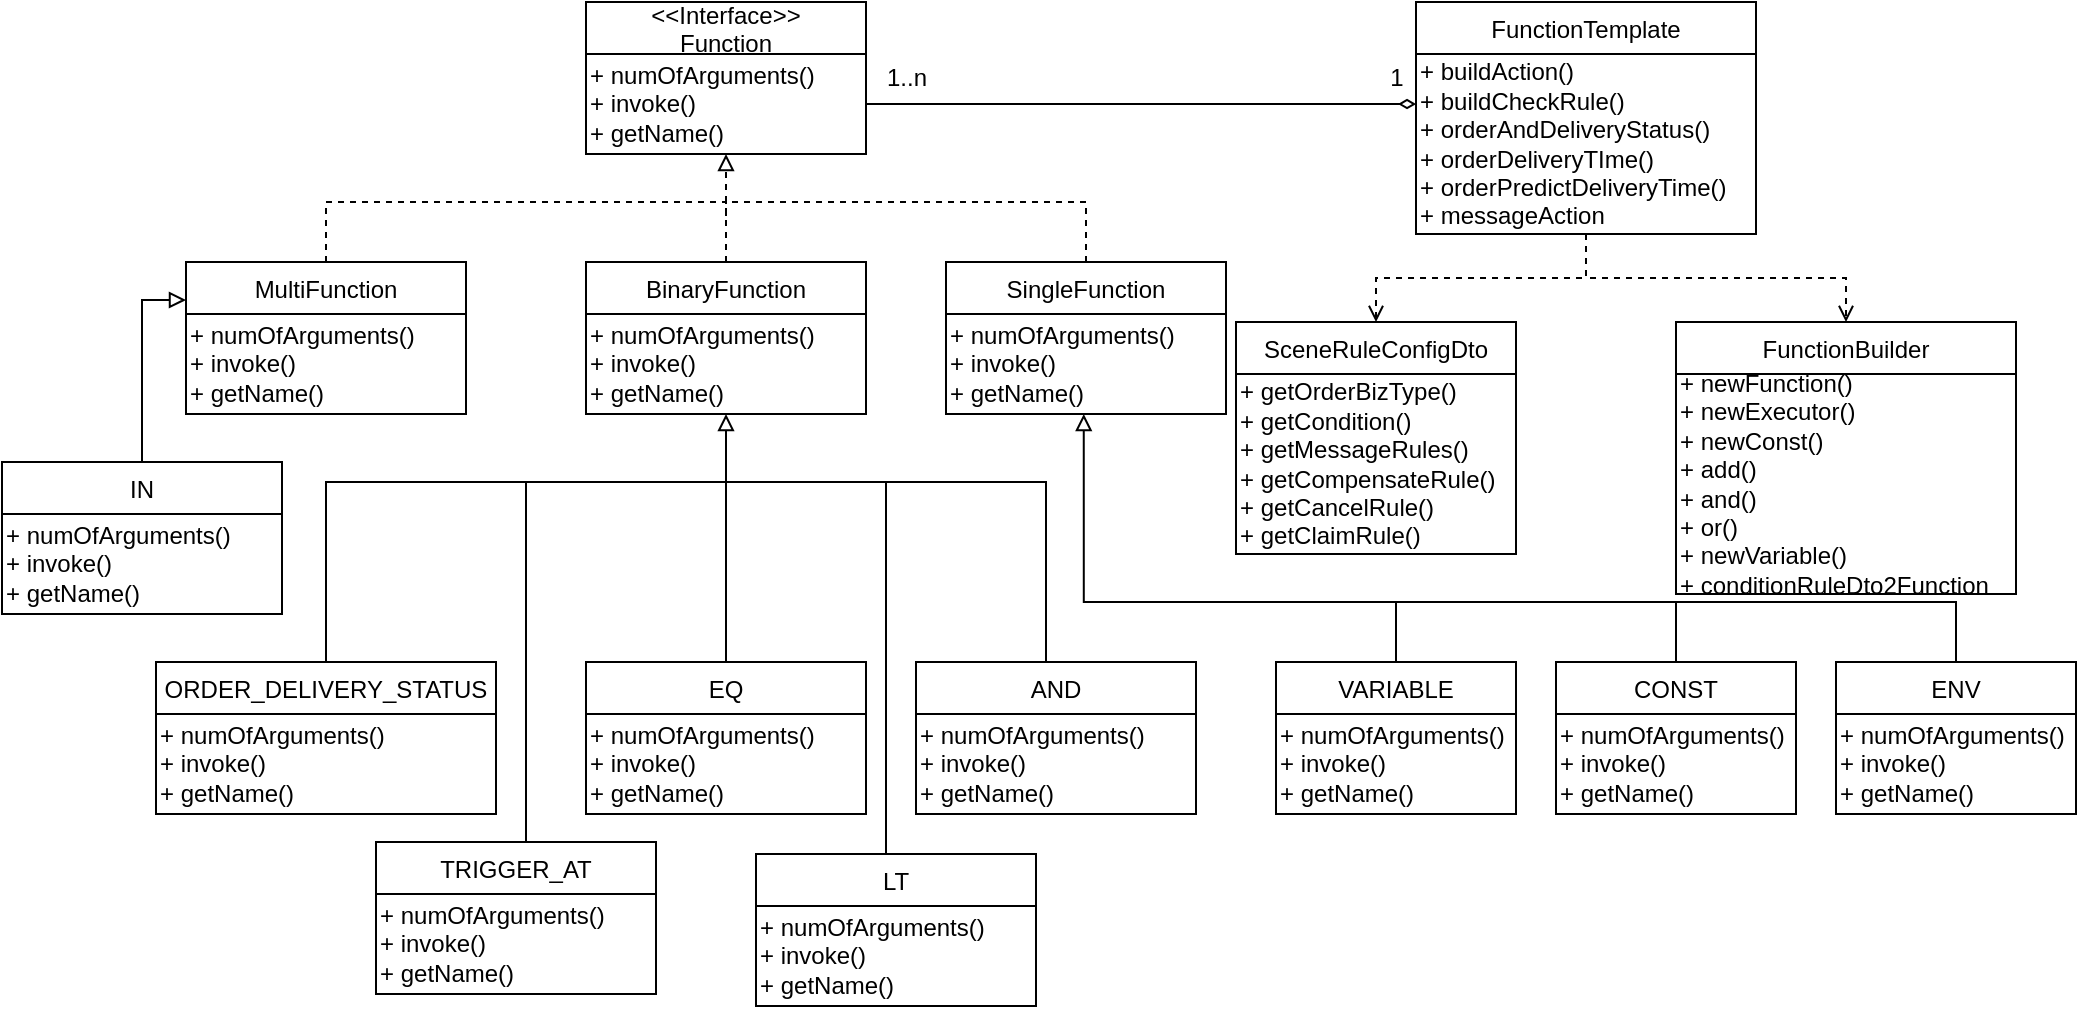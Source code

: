 <mxfile version="12.6.5" type="device"><diagram id="uafdnVSmAj72bEtTyzRu" name="第 1 页"><mxGraphModel dx="1730" dy="1012" grid="1" gridSize="10" guides="1" tooltips="1" connect="1" arrows="1" fold="1" page="1" pageScale="1" pageWidth="827" pageHeight="1169" math="0" shadow="0"><root><mxCell id="0"/><mxCell id="1" parent="0"/><mxCell id="51Onu0eeB1iIW1nSgeEm-5" value="&lt;&lt;Interface&gt;&gt;&#10;Function" style="swimlane;fontStyle=0;childLayout=stackLayout;horizontal=1;startSize=26;fillColor=none;horizontalStack=0;resizeParent=1;resizeParentMax=0;resizeLast=0;collapsible=1;marginBottom=0;" vertex="1" parent="1"><mxGeometry x="635" y="120" width="140" height="76" as="geometry"/></mxCell><mxCell id="51Onu0eeB1iIW1nSgeEm-9" value="+ numOfArguments()&lt;br&gt;+ invoke()&lt;br&gt;+ getName()" style="text;html=1;align=left;verticalAlign=middle;resizable=0;points=[];autosize=1;" vertex="1" parent="51Onu0eeB1iIW1nSgeEm-5"><mxGeometry y="26" width="140" height="50" as="geometry"/></mxCell><mxCell id="51Onu0eeB1iIW1nSgeEm-55" style="edgeStyle=orthogonalEdgeStyle;rounded=0;orthogonalLoop=1;jettySize=auto;html=1;endArrow=none;endFill=0;" edge="1" parent="1" source="51Onu0eeB1iIW1nSgeEm-10"><mxGeometry relative="1" as="geometry"><mxPoint x="705" y="360" as="targetPoint"/><Array as="points"><mxPoint x="865" y="360"/></Array></mxGeometry></mxCell><mxCell id="51Onu0eeB1iIW1nSgeEm-10" value="AND" style="swimlane;fontStyle=0;childLayout=stackLayout;horizontal=1;startSize=26;fillColor=none;horizontalStack=0;resizeParent=1;resizeParentMax=0;resizeLast=0;collapsible=1;marginBottom=0;" vertex="1" parent="1"><mxGeometry x="800" y="450" width="140" height="76" as="geometry"/></mxCell><mxCell id="51Onu0eeB1iIW1nSgeEm-11" value="+ numOfArguments()&lt;br&gt;+ invoke()&lt;br&gt;+ getName()" style="text;html=1;align=left;verticalAlign=middle;resizable=0;points=[];autosize=1;" vertex="1" parent="51Onu0eeB1iIW1nSgeEm-10"><mxGeometry y="26" width="140" height="50" as="geometry"/></mxCell><mxCell id="51Onu0eeB1iIW1nSgeEm-46" style="edgeStyle=orthogonalEdgeStyle;rounded=0;orthogonalLoop=1;jettySize=auto;html=1;dashed=1;endArrow=block;endFill=0;" edge="1" parent="1" source="51Onu0eeB1iIW1nSgeEm-12" target="51Onu0eeB1iIW1nSgeEm-9"><mxGeometry relative="1" as="geometry"/></mxCell><mxCell id="51Onu0eeB1iIW1nSgeEm-12" value="BinaryFunction" style="swimlane;fontStyle=0;childLayout=stackLayout;horizontal=1;startSize=26;fillColor=none;horizontalStack=0;resizeParent=1;resizeParentMax=0;resizeLast=0;collapsible=1;marginBottom=0;" vertex="1" parent="1"><mxGeometry x="635" y="250" width="140" height="76" as="geometry"/></mxCell><mxCell id="51Onu0eeB1iIW1nSgeEm-13" value="+ numOfArguments()&lt;br&gt;+ invoke()&lt;br&gt;+ getName()" style="text;html=1;align=left;verticalAlign=middle;resizable=0;points=[];autosize=1;" vertex="1" parent="51Onu0eeB1iIW1nSgeEm-12"><mxGeometry y="26" width="140" height="50" as="geometry"/></mxCell><mxCell id="51Onu0eeB1iIW1nSgeEm-48" style="edgeStyle=orthogonalEdgeStyle;rounded=0;orthogonalLoop=1;jettySize=auto;html=1;dashed=1;endArrow=none;endFill=0;" edge="1" parent="1"><mxGeometry relative="1" as="geometry"><mxPoint x="705" y="230" as="targetPoint"/><mxPoint x="505" y="250" as="sourcePoint"/><Array as="points"><mxPoint x="505" y="220"/><mxPoint x="705" y="220"/></Array></mxGeometry></mxCell><mxCell id="51Onu0eeB1iIW1nSgeEm-49" style="edgeStyle=orthogonalEdgeStyle;rounded=0;orthogonalLoop=1;jettySize=auto;html=1;dashed=1;endArrow=none;endFill=0;" edge="1" parent="1"><mxGeometry relative="1" as="geometry"><mxPoint x="705" y="220" as="targetPoint"/><mxPoint x="885" y="250" as="sourcePoint"/><Array as="points"><mxPoint x="885" y="220"/></Array></mxGeometry></mxCell><mxCell id="51Onu0eeB1iIW1nSgeEm-59" style="edgeStyle=orthogonalEdgeStyle;rounded=0;orthogonalLoop=1;jettySize=auto;html=1;endArrow=none;endFill=0;" edge="1" parent="1" source="51Onu0eeB1iIW1nSgeEm-18"><mxGeometry relative="1" as="geometry"><mxPoint x="705" y="360.0" as="targetPoint"/><Array as="points"><mxPoint x="505" y="360"/></Array></mxGeometry></mxCell><mxCell id="51Onu0eeB1iIW1nSgeEm-18" value="ORDER_DELIVERY_STATUS" style="swimlane;fontStyle=0;childLayout=stackLayout;horizontal=1;startSize=26;fillColor=none;horizontalStack=0;resizeParent=1;resizeParentMax=0;resizeLast=0;collapsible=1;marginBottom=0;" vertex="1" parent="1"><mxGeometry x="420" y="450" width="170" height="76" as="geometry"/></mxCell><mxCell id="51Onu0eeB1iIW1nSgeEm-19" value="+ numOfArguments()&lt;br&gt;+ invoke()&lt;br&gt;+ getName()" style="text;html=1;align=left;verticalAlign=middle;resizable=0;points=[];autosize=1;" vertex="1" parent="51Onu0eeB1iIW1nSgeEm-18"><mxGeometry y="26" width="170" height="50" as="geometry"/></mxCell><mxCell id="51Onu0eeB1iIW1nSgeEm-56" style="edgeStyle=orthogonalEdgeStyle;rounded=0;orthogonalLoop=1;jettySize=auto;html=1;entryX=0.5;entryY=1;entryDx=0;entryDy=0;endArrow=block;endFill=0;" edge="1" parent="1" source="51Onu0eeB1iIW1nSgeEm-23" target="51Onu0eeB1iIW1nSgeEm-12"><mxGeometry relative="1" as="geometry"/></mxCell><mxCell id="51Onu0eeB1iIW1nSgeEm-23" value="EQ" style="swimlane;fontStyle=0;childLayout=stackLayout;horizontal=1;startSize=26;fillColor=none;horizontalStack=0;resizeParent=1;resizeParentMax=0;resizeLast=0;collapsible=1;marginBottom=0;" vertex="1" parent="1"><mxGeometry x="635" y="450" width="140" height="76" as="geometry"/></mxCell><mxCell id="51Onu0eeB1iIW1nSgeEm-24" value="+ numOfArguments()&lt;br&gt;+ invoke()&lt;br&gt;+ getName()" style="text;html=1;align=left;verticalAlign=middle;resizable=0;points=[];autosize=1;" vertex="1" parent="51Onu0eeB1iIW1nSgeEm-23"><mxGeometry y="26" width="140" height="50" as="geometry"/></mxCell><mxCell id="51Onu0eeB1iIW1nSgeEm-58" style="edgeStyle=orthogonalEdgeStyle;rounded=0;orthogonalLoop=1;jettySize=auto;html=1;endArrow=none;endFill=0;" edge="1" parent="1" source="51Onu0eeB1iIW1nSgeEm-25"><mxGeometry relative="1" as="geometry"><mxPoint x="785" y="360" as="targetPoint"/><Array as="points"><mxPoint x="785" y="470"/><mxPoint x="785" y="470"/></Array></mxGeometry></mxCell><mxCell id="51Onu0eeB1iIW1nSgeEm-25" value="LT" style="swimlane;fontStyle=0;childLayout=stackLayout;horizontal=1;startSize=26;fillColor=none;horizontalStack=0;resizeParent=1;resizeParentMax=0;resizeLast=0;collapsible=1;marginBottom=0;" vertex="1" parent="1"><mxGeometry x="720" y="546" width="140" height="76" as="geometry"/></mxCell><mxCell id="51Onu0eeB1iIW1nSgeEm-26" value="+ numOfArguments()&lt;br&gt;+ invoke()&lt;br&gt;+ getName()" style="text;html=1;align=left;verticalAlign=middle;resizable=0;points=[];autosize=1;" vertex="1" parent="51Onu0eeB1iIW1nSgeEm-25"><mxGeometry y="26" width="140" height="50" as="geometry"/></mxCell><mxCell id="51Onu0eeB1iIW1nSgeEm-57" style="edgeStyle=orthogonalEdgeStyle;rounded=0;orthogonalLoop=1;jettySize=auto;html=1;endArrow=none;endFill=0;" edge="1" parent="1" source="51Onu0eeB1iIW1nSgeEm-27"><mxGeometry relative="1" as="geometry"><mxPoint x="705" y="360" as="targetPoint"/><Array as="points"><mxPoint x="605" y="360"/></Array></mxGeometry></mxCell><mxCell id="51Onu0eeB1iIW1nSgeEm-27" value="TRIGGER_AT" style="swimlane;fontStyle=0;childLayout=stackLayout;horizontal=1;startSize=26;fillColor=none;horizontalStack=0;resizeParent=1;resizeParentMax=0;resizeLast=0;collapsible=1;marginBottom=0;" vertex="1" parent="1"><mxGeometry x="530" y="540" width="140" height="76" as="geometry"/></mxCell><mxCell id="51Onu0eeB1iIW1nSgeEm-28" value="+ numOfArguments()&lt;br&gt;+ invoke()&lt;br&gt;+ getName()" style="text;html=1;align=left;verticalAlign=middle;resizable=0;points=[];autosize=1;" vertex="1" parent="51Onu0eeB1iIW1nSgeEm-27"><mxGeometry y="26" width="140" height="50" as="geometry"/></mxCell><mxCell id="51Onu0eeB1iIW1nSgeEm-35" value="FunctionTemplate" style="swimlane;fontStyle=0;childLayout=stackLayout;horizontal=1;startSize=26;fillColor=none;horizontalStack=0;resizeParent=1;resizeParentMax=0;resizeLast=0;collapsible=1;marginBottom=0;" vertex="1" parent="1"><mxGeometry x="1050" y="120" width="170" height="116" as="geometry"/></mxCell><mxCell id="51Onu0eeB1iIW1nSgeEm-36" value="+ buildAction()&lt;br&gt;+ buildCheckRule()&lt;br&gt;+ orderAndDeliveryStatus()&lt;br&gt;+ orderDeliveryTIme()&lt;br&gt;+ orderPredictDeliveryTime()&lt;br&gt;+ messageAction" style="text;html=1;align=left;verticalAlign=middle;resizable=0;points=[];autosize=1;" vertex="1" parent="51Onu0eeB1iIW1nSgeEm-35"><mxGeometry y="26" width="170" height="90" as="geometry"/></mxCell><mxCell id="51Onu0eeB1iIW1nSgeEm-37" value="SceneRuleConfigDto" style="swimlane;fontStyle=0;childLayout=stackLayout;horizontal=1;startSize=26;fillColor=none;horizontalStack=0;resizeParent=1;resizeParentMax=0;resizeLast=0;collapsible=1;marginBottom=0;" vertex="1" parent="1"><mxGeometry x="960" y="280" width="140" height="116" as="geometry"/></mxCell><mxCell id="51Onu0eeB1iIW1nSgeEm-38" value="+ getOrderBizType()&lt;br&gt;+ getCondition()&lt;br&gt;+ getMessageRules()&lt;br&gt;+ getCompensateRule()&lt;br&gt;+ getCancelRule()&lt;br&gt;+ getClaimRule()" style="text;html=1;align=left;verticalAlign=middle;resizable=0;points=[];autosize=1;" vertex="1" parent="51Onu0eeB1iIW1nSgeEm-37"><mxGeometry y="26" width="140" height="90" as="geometry"/></mxCell><mxCell id="51Onu0eeB1iIW1nSgeEm-39" value="FunctionBuilder" style="swimlane;fontStyle=0;childLayout=stackLayout;horizontal=1;startSize=26;fillColor=none;horizontalStack=0;resizeParent=1;resizeParentMax=0;resizeLast=0;collapsible=1;marginBottom=0;" vertex="1" parent="1"><mxGeometry x="1180" y="280" width="170" height="136" as="geometry"/></mxCell><mxCell id="51Onu0eeB1iIW1nSgeEm-40" value="+ newFunction()&lt;br&gt;+ newExecutor()&lt;br&gt;+ newConst()&lt;br&gt;+ add()&lt;br&gt;+ and()&lt;br&gt;+ or()&lt;br&gt;+ newVariable()&lt;br&gt;+ conditionRuleDto2Function" style="text;html=1;align=left;verticalAlign=middle;resizable=0;points=[];autosize=1;" vertex="1" parent="51Onu0eeB1iIW1nSgeEm-39"><mxGeometry y="26" width="170" height="110" as="geometry"/></mxCell><mxCell id="51Onu0eeB1iIW1nSgeEm-41" style="edgeStyle=orthogonalEdgeStyle;rounded=0;orthogonalLoop=1;jettySize=auto;html=1;dashed=1;endArrow=open;endFill=0;" edge="1" parent="1" source="51Onu0eeB1iIW1nSgeEm-36" target="51Onu0eeB1iIW1nSgeEm-37"><mxGeometry relative="1" as="geometry"/></mxCell><mxCell id="51Onu0eeB1iIW1nSgeEm-42" style="edgeStyle=orthogonalEdgeStyle;rounded=0;orthogonalLoop=1;jettySize=auto;html=1;entryX=0.5;entryY=0;entryDx=0;entryDy=0;dashed=1;endArrow=open;endFill=0;" edge="1" parent="1" source="51Onu0eeB1iIW1nSgeEm-36" target="51Onu0eeB1iIW1nSgeEm-39"><mxGeometry relative="1" as="geometry"/></mxCell><mxCell id="51Onu0eeB1iIW1nSgeEm-67" style="edgeStyle=orthogonalEdgeStyle;rounded=0;orthogonalLoop=1;jettySize=auto;html=1;endArrow=diamondThin;endFill=0;entryX=0;entryY=0.278;entryDx=0;entryDy=0;entryPerimeter=0;" edge="1" parent="1" source="51Onu0eeB1iIW1nSgeEm-9" target="51Onu0eeB1iIW1nSgeEm-36"><mxGeometry relative="1" as="geometry"><mxPoint x="1100" y="171" as="targetPoint"/></mxGeometry></mxCell><mxCell id="51Onu0eeB1iIW1nSgeEm-68" value="1..n" style="text;html=1;align=center;verticalAlign=middle;resizable=0;points=[];autosize=1;" vertex="1" parent="1"><mxGeometry x="775" y="148" width="40" height="20" as="geometry"/></mxCell><mxCell id="51Onu0eeB1iIW1nSgeEm-69" value="1" style="text;html=1;align=center;verticalAlign=middle;resizable=0;points=[];autosize=1;" vertex="1" parent="1"><mxGeometry x="1030" y="148" width="20" height="20" as="geometry"/></mxCell><mxCell id="51Onu0eeB1iIW1nSgeEm-101" style="edgeStyle=orthogonalEdgeStyle;rounded=0;orthogonalLoop=1;jettySize=auto;html=1;entryX=0;entryY=0.25;entryDx=0;entryDy=0;endArrow=block;endFill=0;" edge="1" parent="1" source="51Onu0eeB1iIW1nSgeEm-81" target="51Onu0eeB1iIW1nSgeEm-83"><mxGeometry relative="1" as="geometry"/></mxCell><mxCell id="51Onu0eeB1iIW1nSgeEm-81" value="IN" style="swimlane;fontStyle=0;childLayout=stackLayout;horizontal=1;startSize=26;fillColor=none;horizontalStack=0;resizeParent=1;resizeParentMax=0;resizeLast=0;collapsible=1;marginBottom=0;" vertex="1" parent="1"><mxGeometry x="343" y="350" width="140" height="76" as="geometry"/></mxCell><mxCell id="51Onu0eeB1iIW1nSgeEm-82" value="+ numOfArguments()&lt;br&gt;+ invoke()&lt;br&gt;+ getName()" style="text;html=1;align=left;verticalAlign=middle;resizable=0;points=[];autosize=1;" vertex="1" parent="51Onu0eeB1iIW1nSgeEm-81"><mxGeometry y="26" width="140" height="50" as="geometry"/></mxCell><mxCell id="51Onu0eeB1iIW1nSgeEm-83" value="MultiFunction" style="swimlane;fontStyle=0;childLayout=stackLayout;horizontal=1;startSize=26;fillColor=none;horizontalStack=0;resizeParent=1;resizeParentMax=0;resizeLast=0;collapsible=1;marginBottom=0;" vertex="1" parent="1"><mxGeometry x="435" y="250" width="140" height="76" as="geometry"/></mxCell><mxCell id="51Onu0eeB1iIW1nSgeEm-84" value="+ numOfArguments()&lt;br&gt;+ invoke()&lt;br&gt;+ getName()" style="text;html=1;align=left;verticalAlign=middle;resizable=0;points=[];autosize=1;" vertex="1" parent="51Onu0eeB1iIW1nSgeEm-83"><mxGeometry y="26" width="140" height="50" as="geometry"/></mxCell><mxCell id="51Onu0eeB1iIW1nSgeEm-85" value="SingleFunction" style="swimlane;fontStyle=0;childLayout=stackLayout;horizontal=1;startSize=26;fillColor=none;horizontalStack=0;resizeParent=1;resizeParentMax=0;resizeLast=0;collapsible=1;marginBottom=0;" vertex="1" parent="1"><mxGeometry x="815" y="250" width="140" height="76" as="geometry"/></mxCell><mxCell id="51Onu0eeB1iIW1nSgeEm-86" value="+ numOfArguments()&lt;br&gt;+ invoke()&lt;br&gt;+ getName()" style="text;html=1;align=left;verticalAlign=middle;resizable=0;points=[];autosize=1;" vertex="1" parent="51Onu0eeB1iIW1nSgeEm-85"><mxGeometry y="26" width="140" height="50" as="geometry"/></mxCell><mxCell id="51Onu0eeB1iIW1nSgeEm-98" style="edgeStyle=orthogonalEdgeStyle;rounded=0;orthogonalLoop=1;jettySize=auto;html=1;endArrow=none;endFill=0;" edge="1" parent="1" source="51Onu0eeB1iIW1nSgeEm-88"><mxGeometry relative="1" as="geometry"><mxPoint x="1180" y="420.0" as="targetPoint"/><Array as="points"><mxPoint x="1320" y="420"/></Array></mxGeometry></mxCell><mxCell id="51Onu0eeB1iIW1nSgeEm-88" value="ENV" style="swimlane;fontStyle=0;childLayout=stackLayout;horizontal=1;startSize=26;fillColor=none;horizontalStack=0;resizeParent=1;resizeParentMax=0;resizeLast=0;collapsible=1;marginBottom=0;" vertex="1" parent="1"><mxGeometry x="1260" y="450" width="120" height="76" as="geometry"/></mxCell><mxCell id="51Onu0eeB1iIW1nSgeEm-89" value="+ numOfArguments()&lt;br&gt;+ invoke()&lt;br&gt;+ getName()" style="text;html=1;align=left;verticalAlign=middle;resizable=0;points=[];autosize=1;" vertex="1" parent="51Onu0eeB1iIW1nSgeEm-88"><mxGeometry y="26" width="120" height="50" as="geometry"/></mxCell><mxCell id="51Onu0eeB1iIW1nSgeEm-97" style="edgeStyle=orthogonalEdgeStyle;rounded=0;orthogonalLoop=1;jettySize=auto;html=1;endArrow=none;endFill=0;" edge="1" parent="1" source="51Onu0eeB1iIW1nSgeEm-91"><mxGeometry relative="1" as="geometry"><mxPoint x="1040" y="420" as="targetPoint"/><Array as="points"><mxPoint x="1180" y="420"/><mxPoint x="1040" y="420"/></Array></mxGeometry></mxCell><mxCell id="51Onu0eeB1iIW1nSgeEm-91" value="CONST" style="swimlane;fontStyle=0;childLayout=stackLayout;horizontal=1;startSize=26;fillColor=none;horizontalStack=0;resizeParent=1;resizeParentMax=0;resizeLast=0;collapsible=1;marginBottom=0;" vertex="1" parent="1"><mxGeometry x="1120" y="450" width="120" height="76" as="geometry"/></mxCell><mxCell id="51Onu0eeB1iIW1nSgeEm-92" value="+ numOfArguments()&lt;br&gt;+ invoke()&lt;br&gt;+ getName()" style="text;html=1;align=left;verticalAlign=middle;resizable=0;points=[];autosize=1;" vertex="1" parent="51Onu0eeB1iIW1nSgeEm-91"><mxGeometry y="26" width="120" height="50" as="geometry"/></mxCell><mxCell id="51Onu0eeB1iIW1nSgeEm-96" style="edgeStyle=orthogonalEdgeStyle;rounded=0;orthogonalLoop=1;jettySize=auto;html=1;entryX=0.492;entryY=1;entryDx=0;entryDy=0;entryPerimeter=0;endArrow=block;endFill=0;" edge="1" parent="1" source="51Onu0eeB1iIW1nSgeEm-93" target="51Onu0eeB1iIW1nSgeEm-86"><mxGeometry relative="1" as="geometry"><Array as="points"><mxPoint x="1040" y="420"/><mxPoint x="884" y="420"/></Array></mxGeometry></mxCell><mxCell id="51Onu0eeB1iIW1nSgeEm-93" value="VARIABLE" style="swimlane;fontStyle=0;childLayout=stackLayout;horizontal=1;startSize=26;fillColor=none;horizontalStack=0;resizeParent=1;resizeParentMax=0;resizeLast=0;collapsible=1;marginBottom=0;" vertex="1" parent="1"><mxGeometry x="980" y="450" width="120" height="76" as="geometry"/></mxCell><mxCell id="51Onu0eeB1iIW1nSgeEm-94" value="+ numOfArguments()&lt;br&gt;+ invoke()&lt;br&gt;+ getName()" style="text;html=1;align=left;verticalAlign=middle;resizable=0;points=[];autosize=1;" vertex="1" parent="51Onu0eeB1iIW1nSgeEm-93"><mxGeometry y="26" width="120" height="50" as="geometry"/></mxCell></root></mxGraphModel></diagram></mxfile>